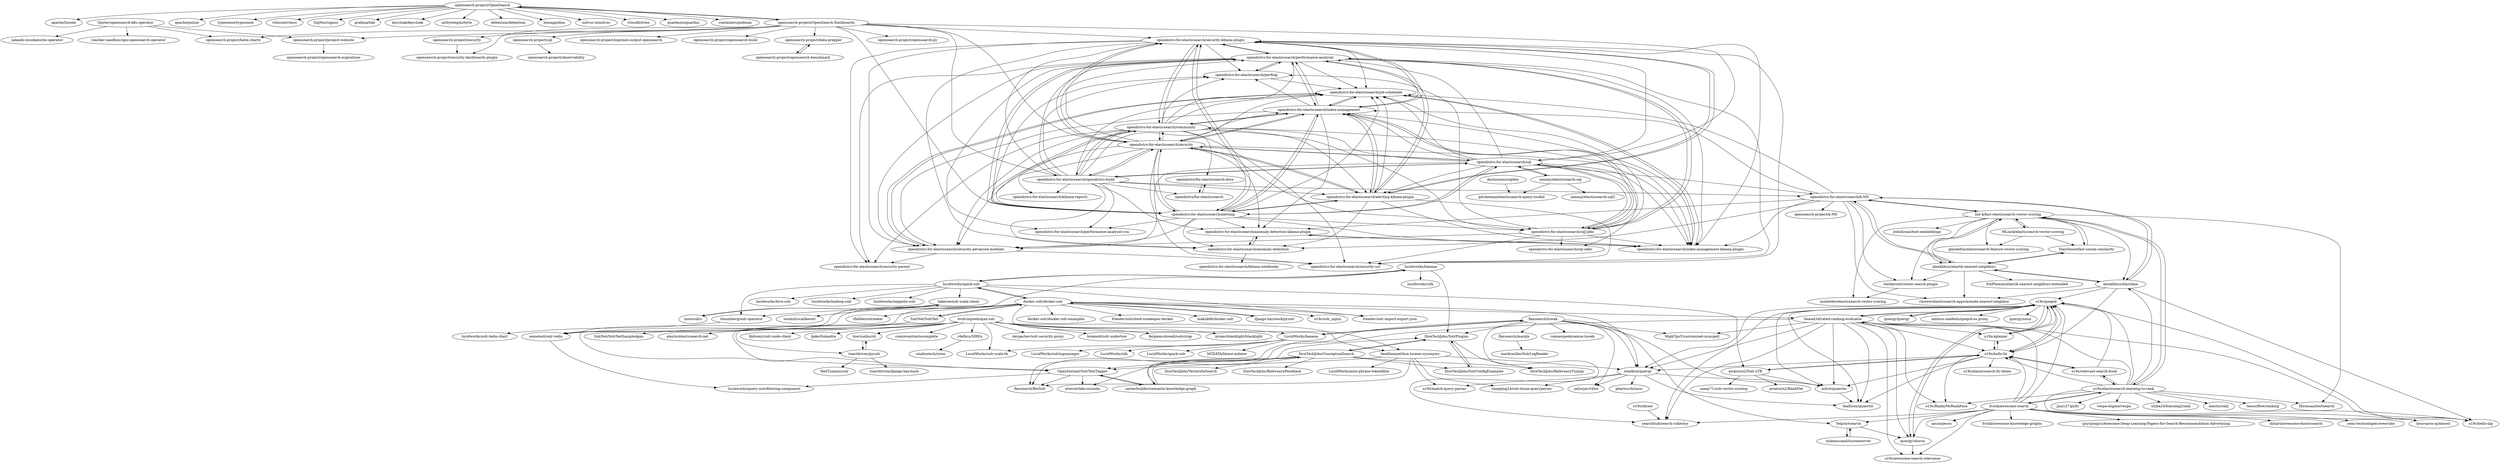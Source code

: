 digraph G {
"opensearch-project/OpenSearch" -> "opensearch-project/OpenSearch-Dashboards"
"opensearch-project/OpenSearch" -> "apache/lucene" ["e"=1]
"opensearch-project/OpenSearch" -> "apache/pulsar" ["e"=1]
"opensearch-project/OpenSearch" -> "typesense/typesense" ["e"=1]
"opensearch-project/OpenSearch" -> "vitessio/vitess" ["e"=1]
"opensearch-project/OpenSearch" -> "SigNoz/signoz" ["e"=1]
"opensearch-project/OpenSearch" -> "grafana/loki" ["e"=1]
"opensearch-project/OpenSearch" -> "keycloak/keycloak" ["e"=1]
"opensearch-project/OpenSearch" -> "airbytehq/airbyte" ["e"=1]
"opensearch-project/OpenSearch" -> "debezium/debezium" ["e"=1]
"opensearch-project/OpenSearch" -> "lensapp/lens" ["e"=1]
"opensearch-project/OpenSearch" -> "milvus-io/milvus" ["e"=1]
"opensearch-project/OpenSearch" -> "trinodb/trino" ["e"=1]
"opensearch-project/OpenSearch" -> "quarkusio/quarkus" ["e"=1]
"opensearch-project/OpenSearch" -> "containers/podman" ["e"=1]
"SeaseLtd/rated-ranking-evaluator" -> "renekrie/querqy"
"SeaseLtd/rated-ranking-evaluator" -> "o19s/quepid"
"SeaseLtd/rated-ranking-evaluator" -> "searchhub/search-collector"
"SeaseLtd/rated-ranking-evaluator" -> "mitre/quaerite"
"SeaseLtd/rated-ranking-evaluator" -> "querqy/chorus"
"SeaseLtd/rated-ranking-evaluator" -> "o19s/awesome-search-relevance"
"SeaseLtd/rated-ranking-evaluator" -> "o19s/splainer"
"SeaseLtd/rated-ranking-evaluator" -> "o19s/RankyMcRankFace"
"SeaseLtd/rated-ranking-evaluator" -> "o19s/hello-nlp"
"SeaseLtd/rated-ranking-evaluator" -> "tballison/quaerite"
"SeaseLtd/rated-ranking-evaluator" -> "o19s/hello-ltr"
"SeaseLtd/rated-ranking-evaluator" -> "flaxsearch/BioSolr"
"SeaseLtd/rated-ranking-evaluator" -> "MighTguY/customized-symspell"
"lior-k/fast-elasticsearch-vector-scoring" -> "StaySense/fast-cosine-similarity"
"lior-k/fast-elasticsearch-vector-scoring" -> "MLnick/elasticsearch-vector-scoring"
"lior-k/fast-elasticsearch-vector-scoring" -> "alexklibisz/elastik-nearest-neighbors"
"lior-k/fast-elasticsearch-vector-scoring" -> "opendistro-for-elasticsearch/k-NN"
"lior-k/fast-elasticsearch-vector-scoring" -> "muhleder/elasticsearch-vector-scoring"
"lior-k/fast-elasticsearch-vector-scoring" -> "textkernel/vector-search-plugin"
"lior-k/fast-elasticsearch-vector-scoring" -> "o19s/elasticsearch-learning-to-rank"
"lior-k/fast-elasticsearch-vector-scoring" -> "ginobefun/elasticsearch-feature-vector-scoring"
"lior-k/fast-elasticsearch-vector-scoring" -> "alexklibisz/elastiknn"
"lior-k/fast-elasticsearch-vector-scoring" -> "Hironsan/bertsearch" ["e"=1]
"lior-k/fast-elasticsearch-vector-scoring" -> "jtibshirani/text-embeddings" ["e"=1]
"o19s/elasticsearch-learning-to-rank" -> "o19s/hello-ltr"
"o19s/elasticsearch-learning-to-rank" -> "lior-k/fast-elasticsearch-vector-scoring"
"o19s/elasticsearch-learning-to-rank" -> "tensorflow/ranking" ["e"=1]
"o19s/elasticsearch-learning-to-rank" -> "o19s/relevant-search-book"
"o19s/elasticsearch-learning-to-rank" -> "frutik/awesome-search"
"o19s/elasticsearch-learning-to-rank" -> "SeaseLtd/rated-ranking-evaluator"
"o19s/elasticsearch-learning-to-rank" -> "o19s/quepid"
"o19s/elasticsearch-learning-to-rank" -> "jma127/pyltr" ["e"=1]
"o19s/elasticsearch-learning-to-rank" -> "Hironsan/bertsearch" ["e"=1]
"o19s/elasticsearch-learning-to-rank" -> "alexklibisz/elastiknn"
"o19s/elasticsearch-learning-to-rank" -> "vespa-engine/vespa" ["e"=1]
"o19s/elasticsearch-learning-to-rank" -> "shiba24/learning2rank" ["e"=1]
"o19s/elasticsearch-learning-to-rank" -> "elastic/rally" ["e"=1]
"o19s/elasticsearch-learning-to-rank" -> "o19s/RankyMcRankFace"
"o19s/elasticsearch-learning-to-rank" -> "koursaros-ai/nboost" ["e"=1]
"opendistro-for-elasticsearch/performance-analyzer" -> "opendistro-for-elasticsearch/perftop"
"opendistro-for-elasticsearch/performance-analyzer" -> "opendistro-for-elasticsearch/performance-analyzer-rca"
"opendistro-for-elasticsearch/performance-analyzer" -> "opendistro-for-elasticsearch/job-scheduler"
"opendistro-for-elasticsearch/performance-analyzer" -> "opendistro-for-elasticsearch/security-advanced-modules"
"opendistro-for-elasticsearch/performance-analyzer" -> "opendistro-for-elasticsearch/index-management"
"opendistro-for-elasticsearch/performance-analyzer" -> "opendistro-for-elasticsearch/alerting-kibana-plugin"
"opendistro-for-elasticsearch/performance-analyzer" -> "opendistro-for-elasticsearch/security-kibana-plugin"
"opendistro-for-elasticsearch/performance-analyzer" -> "opendistro-for-elasticsearch/security-ssl"
"opendistro-for-elasticsearch/performance-analyzer" -> "opendistro-for-elasticsearch/alerting"
"opendistro-for-elasticsearch/performance-analyzer" -> "opendistro-for-elasticsearch/sql-jdbc"
"opendistro-for-elasticsearch/performance-analyzer" -> "opendistro-for-elasticsearch/index-management-kibana-plugin"
"opendistro-for-elasticsearch/performance-analyzer" -> "opendistro-for-elasticsearch/security-parent"
"opendistro-for-elasticsearch/perftop" -> "opendistro-for-elasticsearch/performance-analyzer"
"opendistro-for-elasticsearch/perftop" -> "opendistro-for-elasticsearch/job-scheduler"
"evolvingweb/ajax-solr" -> "tow/sunburnt"
"evolvingweb/ajax-solr" -> "fergiemcdowall/solrstrap"
"evolvingweb/ajax-solr" -> "projectblacklight/blacklight" ["e"=1]
"evolvingweb/ajax-solr" -> "lbdremy/solr-node-client" ["e"=1]
"evolvingweb/ajax-solr" -> "toastdriven/pysolr"
"evolvingweb/ajax-solr" -> "tjake/Solandra" ["e"=1]
"evolvingweb/ajax-solr" -> "healthonnet/hon-lucene-synonyms"
"evolvingweb/ajax-solr" -> "LucidWorks/banana"
"evolvingweb/ajax-solr" -> "cominvent/autocomplete"
"evolvingweb/ajax-solr" -> "rdelbru/SIREn"
"evolvingweb/ajax-solr" -> "dergachev/solr-security-proxy"
"evolvingweb/ajax-solr" -> "OpenSextant/SolrTextTagger"
"evolvingweb/ajax-solr" -> "bremeld/solr-undertow"
"evolvingweb/ajax-solr" -> "sematext/solr-redis"
"evolvingweb/ajax-solr" -> "LucidWorks/solr-scale-tk"
"opensearch-project/OpenSearch-Dashboards" -> "opensearch-project/OpenSearch"
"opensearch-project/OpenSearch-Dashboards" -> "opensearch-project/security"
"opensearch-project/OpenSearch-Dashboards" -> "opendistro-for-elasticsearch/opendistro-build"
"opensearch-project/OpenSearch-Dashboards" -> "opendistro-for-elasticsearch/sql"
"opensearch-project/OpenSearch-Dashboards" -> "opensearch-project/logstash-output-opensearch"
"opensearch-project/OpenSearch-Dashboards" -> "opendistro-for-elasticsearch/alerting"
"opensearch-project/OpenSearch-Dashboards" -> "opensearch-project/opensearch-build"
"opensearch-project/OpenSearch-Dashboards" -> "opensearch-project/security-dashboards-plugin"
"opensearch-project/OpenSearch-Dashboards" -> "opendistro-for-elasticsearch/security"
"opensearch-project/OpenSearch-Dashboards" -> "opensearch-project/sql"
"opensearch-project/OpenSearch-Dashboards" -> "opensearch-project/helm-charts"
"opensearch-project/OpenSearch-Dashboards" -> "opensearch-project/data-prepper"
"opensearch-project/OpenSearch-Dashboards" -> "opensearch-project/project-website"
"opensearch-project/OpenSearch-Dashboards" -> "opensearch-project/opensearch-py"
"opensearch-project/OpenSearch-Dashboards" -> "opendistro-for-elasticsearch/security-kibana-plugin"
"Anchormen/sql4es" -> "gitchennan/elasticsearch-query-toolkit"
"opendistro-for-elasticsearch/sql" -> "opendistro-for-elasticsearch/sql-jdbc"
"opendistro-for-elasticsearch/sql" -> "opendistro-for-elasticsearch/alerting"
"opendistro-for-elasticsearch/sql" -> "opendistro-for-elasticsearch/security"
"opendistro-for-elasticsearch/sql" -> "opendistro-for-elasticsearch/performance-analyzer"
"opendistro-for-elasticsearch/sql" -> "opendistro-for-elasticsearch/index-management"
"opendistro-for-elasticsearch/sql" -> "opendistro-for-elasticsearch/security-kibana-plugin"
"opendistro-for-elasticsearch/sql" -> "opendistro-for-elasticsearch/job-scheduler"
"opendistro-for-elasticsearch/sql" -> "opendistro-for-elasticsearch/opendistro-build"
"opendistro-for-elasticsearch/sql" -> "opendistro-for-elasticsearch/alerting-kibana-plugin"
"opendistro-for-elasticsearch/sql" -> "opendistro-for-elasticsearch/security-advanced-modules"
"opendistro-for-elasticsearch/sql" -> "opendistro-for-elasticsearch/index-management-kibana-plugin"
"opendistro-for-elasticsearch/sql" -> "opendistro-for-elasticsearch/community"
"opendistro-for-elasticsearch/sql" -> "opendistro-for-elasticsearch/k-NN"
"opendistro-for-elasticsearch/sql" -> "iamazy/elasticsearch-sql"
"opendistro-for-elasticsearch/sql" -> "opendistro-for-elasticsearch/sql-odbc"
"opendistro-for-elasticsearch/alerting-kibana-plugin" -> "opendistro-for-elasticsearch/alerting"
"opendistro-for-elasticsearch/alerting-kibana-plugin" -> "opendistro-for-elasticsearch/security-kibana-plugin"
"opendistro-for-elasticsearch/alerting-kibana-plugin" -> "opendistro-for-elasticsearch/index-management"
"opendistro-for-elasticsearch/alerting-kibana-plugin" -> "opendistro-for-elasticsearch/performance-analyzer"
"opendistro-for-elasticsearch/alerting-kibana-plugin" -> "opendistro-for-elasticsearch/security-ssl"
"opendistro-for-elasticsearch/alerting-kibana-plugin" -> "opendistro-for-elasticsearch/job-scheduler"
"opendistro-for-elasticsearch/alerting-kibana-plugin" -> "opendistro-for-elasticsearch/anomaly-detection"
"opendistro-for-elasticsearch/alerting-kibana-plugin" -> "opendistro-for-elasticsearch/security"
"opendistro-for-elasticsearch/alerting-kibana-plugin" -> "opendistro-for-elasticsearch/index-management-kibana-plugin"
"opendistro-for-elasticsearch/alerting" -> "opendistro-for-elasticsearch/alerting-kibana-plugin"
"opendistro-for-elasticsearch/alerting" -> "opendistro-for-elasticsearch/security-kibana-plugin"
"opendistro-for-elasticsearch/alerting" -> "opendistro-for-elasticsearch/security"
"opendistro-for-elasticsearch/alerting" -> "opendistro-for-elasticsearch/index-management"
"opendistro-for-elasticsearch/alerting" -> "opendistro-for-elasticsearch/performance-analyzer"
"opendistro-for-elasticsearch/alerting" -> "opendistro-for-elasticsearch/sql-jdbc"
"opendistro-for-elasticsearch/alerting" -> "opendistro-for-elasticsearch/job-scheduler"
"opendistro-for-elasticsearch/alerting" -> "opendistro-for-elasticsearch/sql"
"opendistro-for-elasticsearch/alerting" -> "opendistro-for-elasticsearch/security-advanced-modules"
"opendistro-for-elasticsearch/alerting" -> "opendistro-for-elasticsearch/community"
"opendistro-for-elasticsearch/alerting" -> "opendistro-for-elasticsearch/anomaly-detection"
"opendistro-for-elasticsearch/alerting" -> "opendistro-for-elasticsearch/anomaly-detection-kibana-plugin"
"opendistro-for-elasticsearch/alerting" -> "opendistro-for-elasticsearch/index-management-kibana-plugin"
"opendistro-for-elasticsearch/alerting" -> "opendistro-for-elasticsearch/perftop"
"opendistro-for-elasticsearch/alerting" -> "opendistro-for-elasticsearch/performance-analyzer-rca"
"opendistro-for-elasticsearch/security" -> "opendistro-for-elasticsearch/security-kibana-plugin"
"opendistro-for-elasticsearch/security" -> "opendistro-for-elasticsearch/alerting"
"opendistro-for-elasticsearch/security" -> "opendistro-for-elasticsearch/alerting-kibana-plugin"
"opendistro-for-elasticsearch/security" -> "opendistro-for-elasticsearch/index-management"
"opendistro-for-elasticsearch/security" -> "opendistro-for-elasticsearch/opendistro-build"
"opendistro-for-elasticsearch/security" -> "opendistro-for-elasticsearch/security-advanced-modules"
"opendistro-for-elasticsearch/security" -> "opendistro-for-elasticsearch/community"
"opendistro-for-elasticsearch/security" -> "opendistro-for-elasticsearch/sql"
"opendistro-for-elasticsearch/security" -> "opendistro-for-elasticsearch/performance-analyzer"
"opendistro-for-elasticsearch/security" -> "opendistro-for-elasticsearch/job-scheduler"
"opendistro-for-elasticsearch/security" -> "opendistro-for-elasticsearch/sql-jdbc"
"opendistro-for-elasticsearch/security" -> "opendistro-for-elasticsearch/anomaly-detection-kibana-plugin"
"opendistro-for-elasticsearch/security" -> "opendistro-for-elasticsearch/security-ssl"
"opendistro-for-elasticsearch/security" -> "opendistro-for-elasticsearch/index-management-kibana-plugin"
"opendistro-for-elasticsearch/security" -> "opendistro-for-elasticsearch/kibana-reports"
"frutik/awesome-search" -> "o19s/quepid"
"frutik/awesome-search" -> "o19s/hello-ltr"
"frutik/awesome-search" -> "o19s/elasticsearch-learning-to-rank"
"frutik/awesome-search" -> "frutik/awesome-knowledge-graphs"
"frutik/awesome-search" -> "querqy/chorus"
"frutik/awesome-search" -> "SeaseLtd/rated-ranking-evaluator"
"frutik/awesome-search" -> "o19s/awesome-search-relevance"
"frutik/awesome-search" -> "guyulongcs/Awesome-Deep-Learning-Papers-for-Search-Recommendation-Advertising" ["e"=1]
"frutik/awesome-search" -> "koursaros-ai/nboost" ["e"=1]
"frutik/awesome-search" -> "Yelp/nrtsearch"
"frutik/awesome-search" -> "dzharii/awesome-elasticsearch" ["e"=1]
"frutik/awesome-search" -> "o19s/hello-nlp"
"frutik/awesome-search" -> "semi-technologies/weaviate" ["e"=1]
"frutik/awesome-search" -> "searchhub/search-collector"
"frutik/awesome-search" -> "amzn/pecos" ["e"=1]
"Opster/opensearch-k8s-operator" -> "zalando-incubator/es-operator" ["e"=1]
"Opster/opensearch-k8s-operator" -> "rancher-sandbox/opni-opensearch-operator"
"Opster/opensearch-k8s-operator" -> "opensearch-project/helm-charts"
"Opster/opensearch-k8s-operator" -> "opensearch-project/project-website"
"alexklibisz/elastiknn" -> "opendistro-for-elasticsearch/k-NN"
"alexklibisz/elastiknn" -> "o19s/quepid"
"alexklibisz/elastiknn" -> "alexklibisz/elastik-nearest-neighbors"
"alexklibisz/elastiknn" -> "o19s/hello-nlp"
"alexklibisz/elastiknn" -> "rixwew/elasticsearch-approximate-nearest-neighbor"
"alexklibisz/elastiknn" -> "o19s/hello-ltr"
"SolrNet/SolrNet" -> "elastic/elasticsearch-net" ["e"=1]
"SolrNet/SolrNet" -> "SolrNet/SolrNetSampleApps"
"SolrNet/SolrNet" -> "docker-solr/docker-solr"
"lucidworks/spark-solr" -> "lucidworks/hive-solr"
"lucidworks/spark-solr" -> "lucidworks/banana"
"lucidworks/spark-solr" -> "lucidworks/hadoop-solr"
"lucidworks/spark-solr" -> "lucidworks/zeppelin-solr"
"lucidworks/spark-solr" -> "docker-solr/docker-solr"
"lucidworks/spark-solr" -> "takezoe/solr-scala-client"
"lucidworks/spark-solr" -> "airalcorn2/Solr-LTR"
"lucidworks/spark-solr" -> "bloomberg/solr-operator"
"lucidworks/spark-solr" -> "freedev/solr-import-export-json"
"opendistro-for-elasticsearch/community" -> "opendistro-for-elasticsearch/index-management"
"opendistro-for-elasticsearch/community" -> "opendistro-for-elasticsearch/security-kibana-plugin"
"opendistro-for-elasticsearch/community" -> "opendistro-for-elasticsearch/job-scheduler"
"opendistro-for-elasticsearch/community" -> "opendistro-for-elasticsearch/security"
"opendistro-for-elasticsearch/community" -> "opendistro-for-elasticsearch/performance-analyzer"
"opendistro-for-elasticsearch/community" -> "opendistro-for-elasticsearch/alerting-kibana-plugin"
"opendistro-for-elasticsearch/community" -> "opendistro-for-elasticsearch/alerting"
"opendistro-for-elasticsearch/community" -> "opendistro-for-elasticsearch/opendistro-build"
"opendistro-for-elasticsearch/community" -> "opendistro-for-elasticsearch/perftop"
"opendistro-for-elasticsearch/community" -> "opendistro-for-elasticsearch/security-advanced-modules"
"opendistro-for-elasticsearch/community" -> "opendistro-for-elasticsearch/sql-jdbc"
"opendistro-for-elasticsearch/community" -> "opendistro-for-elasticsearch/security-ssl"
"opendistro-for-elasticsearch/community" -> "opendistro-for-elasticsearch/index-management-kibana-plugin"
"opendistro-for-elasticsearch/community" -> "opendistro/for-elasticsearch-docs"
"opendistro-for-elasticsearch/community" -> "opendistro-for-elasticsearch/security-parent"
"opendistro-for-elasticsearch/opendistro-build" -> "opendistro-for-elasticsearch/security"
"opendistro-for-elasticsearch/opendistro-build" -> "opendistro-for-elasticsearch/security-kibana-plugin"
"opendistro-for-elasticsearch/opendistro-build" -> "opendistro-for-elasticsearch/index-management"
"opendistro-for-elasticsearch/opendistro-build" -> "opendistro-for-elasticsearch/community"
"opendistro-for-elasticsearch/opendistro-build" -> "opendistro-for-elasticsearch/anomaly-detection"
"opendistro-for-elasticsearch/opendistro-build" -> "opendistro-for-elasticsearch/sql"
"opendistro-for-elasticsearch/opendistro-build" -> "opendistro-for-elasticsearch/anomaly-detection-kibana-plugin"
"opendistro-for-elasticsearch/opendistro-build" -> "opendistro-for-elasticsearch/performance-analyzer-rca"
"opendistro-for-elasticsearch/opendistro-build" -> "opendistro-for-elasticsearch/performance-analyzer"
"opendistro-for-elasticsearch/opendistro-build" -> "opendistro-for-elasticsearch/k-NN"
"opendistro-for-elasticsearch/opendistro-build" -> "opendistro-for-elasticsearch/alerting-kibana-plugin"
"opendistro-for-elasticsearch/opendistro-build" -> "opendistro-for-elasticsearch/kibana-reports"
"opendistro-for-elasticsearch/opendistro-build" -> "opendistro-for-elasticsearch/job-scheduler"
"opendistro-for-elasticsearch/opendistro-build" -> "opendistro-for-elasticsearch/perftop"
"opendistro-for-elasticsearch/opendistro-build" -> "opendistro/for-elasticsearch"
"toastdriven/pysolr" -> "tow/sunburnt"
"toastdriven/pysolr" -> "RedTuna/mysolr"
"toastdriven/pysolr" -> "toastdriven/django-haystack" ["e"=1]
"o19s/splainer" -> "o19s/quepid"
"o19s/splainer" -> "o19s/hello-ltr"
"MLnick/elasticsearch-vector-scoring" -> "lior-k/fast-elasticsearch-vector-scoring"
"MLnick/elasticsearch-vector-scoring" -> "StaySense/fast-cosine-similarity"
"MLnick/elasticsearch-vector-scoring" -> "ginobefun/elasticsearch-feature-vector-scoring"
"o19s/relevant-search-book" -> "o19s/hello-ltr"
"o19s/relevant-search-book" -> "o19s/quepid"
"o19s/relevant-search-book" -> "o19s/elasticsearch-learning-to-rank"
"tow/sunburnt" -> "toastdriven/pysolr"
"lucidworks/banana" -> "lucidworks/silk"
"lucidworks/banana" -> "lucidworks/spark-solr"
"lucidworks/banana" -> "DiceTechJobs/SolrPlugins"
"lucidworks/banana" -> "sematext/solr-redis"
"airalcorn2/Solr-LTR" -> "o19s/hello-ltr"
"airalcorn2/Solr-LTR" -> "saaay71/solr-vector-scoring"
"airalcorn2/Solr-LTR" -> "airalcorn2/RankNet" ["e"=1]
"airalcorn2/Solr-LTR" -> "mitre/quaerite"
"textkernel/vector-search-plugin" -> "muhleder/elasticsearch-vector-scoring"
"opendistro-for-elasticsearch/sql-jdbc" -> "opendistro-for-elasticsearch/job-scheduler"
"opendistro-for-elasticsearch/sql-jdbc" -> "opendistro-for-elasticsearch/sql-odbc"
"opendistro-for-elasticsearch/sql-jdbc" -> "opendistro-for-elasticsearch/security-advanced-modules"
"opendistro-for-elasticsearch/sql-jdbc" -> "opendistro-for-elasticsearch/index-management-kibana-plugin"
"opendistro-for-elasticsearch/sql-jdbc" -> "opendistro-for-elasticsearch/sql"
"opendistro-for-elasticsearch/sql-jdbc" -> "opendistro-for-elasticsearch/perftop"
"opendistro-for-elasticsearch/sql-jdbc" -> "opendistro-for-elasticsearch/performance-analyzer"
"opendistro-for-elasticsearch/sql-jdbc" -> "opendistro-for-elasticsearch/security-ssl"
"opendistro-for-elasticsearch/sql-jdbc" -> "opendistro-for-elasticsearch/index-management"
"docker-solr/docker-solr" -> "docker-solr/docker-solr-examples"
"docker-solr/docker-solr" -> "freedev/solrcloud-zookeeper-docker"
"docker-solr/docker-solr" -> "OpenSextant/SolrTextTagger"
"docker-solr/docker-solr" -> "makuk66/docker-solr"
"docker-solr/docker-solr" -> "django-haystack/pysolr"
"docker-solr/docker-solr" -> "bloomberg/solr-operator"
"docker-solr/docker-solr" -> "freedev/solr-import-export-json"
"docker-solr/docker-solr" -> "healthonnet/hon-lucene-synonyms"
"docker-solr/docker-solr" -> "lucidworks/spark-solr"
"docker-solr/docker-solr" -> "renekrie/querqy"
"docker-solr/docker-solr" -> "o19s/solr_nginx"
"docker-solr/docker-solr" -> "sematext/solr-redis"
"docker-solr/docker-solr" -> "SolrNet/SolrNet"
"docker-solr/docker-solr" -> "tflobbe/solrmeter"
"docker-solr/docker-solr" -> "SeaseLtd/rated-ranking-evaluator"
"iamazy/elasticsearch-sql" -> "iamazy/elasticsearch-sql2"
"iamazy/elasticsearch-sql" -> "gitchennan/elasticsearch-query-toolkit"
"iamazy/elasticsearch-sql" -> "opendistro-for-elasticsearch/sql"
"OpenSextant/SolrTextTagger" -> "elsevierlabs-os/soda"
"OpenSextant/SolrTextTagger" -> "careerbuilder/semantic-knowledge-graph"
"OpenSextant/SolrTextTagger" -> "flaxsearch/BioSolr"
"OpenSextant/SolrTextTagger" -> "lucidworks/query-autofiltering-component"
"opendistro-for-elasticsearch/index-management" -> "opendistro-for-elasticsearch/job-scheduler"
"opendistro-for-elasticsearch/index-management" -> "opendistro-for-elasticsearch/index-management-kibana-plugin"
"opendistro-for-elasticsearch/index-management" -> "opendistro-for-elasticsearch/alerting-kibana-plugin"
"opendistro-for-elasticsearch/index-management" -> "opendistro-for-elasticsearch/performance-analyzer"
"opendistro-for-elasticsearch/index-management" -> "opendistro-for-elasticsearch/security-kibana-plugin"
"opendistro-for-elasticsearch/index-management" -> "opendistro-for-elasticsearch/alerting"
"opendistro-for-elasticsearch/index-management" -> "opendistro-for-elasticsearch/anomaly-detection-kibana-plugin"
"opendistro-for-elasticsearch/index-management" -> "opendistro-for-elasticsearch/security-advanced-modules"
"opendistro-for-elasticsearch/index-management" -> "opendistro-for-elasticsearch/community"
"opendistro-for-elasticsearch/index-management" -> "opendistro-for-elasticsearch/sql-jdbc"
"opendistro-for-elasticsearch/index-management" -> "opendistro-for-elasticsearch/security"
"opendistro-for-elasticsearch/index-management" -> "opendistro-for-elasticsearch/perftop"
"opendistro-for-elasticsearch/job-scheduler" -> "opendistro-for-elasticsearch/index-management-kibana-plugin"
"opendistro-for-elasticsearch/job-scheduler" -> "opendistro-for-elasticsearch/security-advanced-modules"
"opendistro-for-elasticsearch/job-scheduler" -> "opendistro-for-elasticsearch/index-management"
"querqy/chorus" -> "o19s/quepid"
"querqy/chorus" -> "o19s/awesome-search-relevance"
"flaxsearch/luwak" -> "flaxsearch/marple"
"flaxsearch/luwak" -> "flaxsearch/BioSolr"
"flaxsearch/luwak" -> "DiceTechJobs/SolrPlugins"
"flaxsearch/luwak" -> "mitre/quaerite"
"flaxsearch/luwak" -> "romseygeek/samza-luwak"
"flaxsearch/luwak" -> "MighTguY/customized-symspell"
"flaxsearch/luwak" -> "jmlucjav/vifun"
"flaxsearch/luwak" -> "searchhub/search-collector"
"flaxsearch/luwak" -> "Yelp/nrtsearch"
"flaxsearch/luwak" -> "LucidWorks/banana"
"flaxsearch/luwak" -> "renekrie/querqy"
"alexklibisz/elastik-nearest-neighbors" -> "StaySense/fast-cosine-similarity"
"alexklibisz/elastik-nearest-neighbors" -> "lior-k/fast-elasticsearch-vector-scoring"
"alexklibisz/elastik-nearest-neighbors" -> "opendistro-for-elasticsearch/k-NN"
"alexklibisz/elastik-nearest-neighbors" -> "textkernel/vector-search-plugin"
"alexklibisz/elastik-nearest-neighbors" -> "SthPhoenix/elastik-nearest-neighbors-extended"
"alexklibisz/elastik-nearest-neighbors" -> "rixwew/elasticsearch-approximate-nearest-neighbor"
"alexklibisz/elastik-nearest-neighbors" -> "alexklibisz/elastiknn"
"careerbuilder/semantic-knowledge-graph" -> "DiceTechJobs/SolrPlugins"
"careerbuilder/semantic-knowledge-graph" -> "OpenSextant/SolrTextTagger"
"careerbuilder/semantic-knowledge-graph" -> "DiceTechJobs/ConceptualSearch"
"DiceTechJobs/ConceptualSearch" -> "DiceTechJobs/SolrPlugins"
"DiceTechJobs/ConceptualSearch" -> "DiceTechJobs/SolrConfigExamples"
"DiceTechJobs/ConceptualSearch" -> "careerbuilder/semantic-knowledge-graph"
"DiceTechJobs/ConceptualSearch" -> "DiceTechJobs/RelevancyTuning"
"DiceTechJobs/ConceptualSearch" -> "DiceTechJobs/VectorsInSearch"
"DiceTechJobs/ConceptualSearch" -> "OpenSextant/SolrTextTagger"
"DiceTechJobs/ConceptualSearch" -> "DiceTechJobs/RelevancyFeedback"
"DiceTechJobs/ConceptualSearch" -> "elsevierlabs-os/soda"
"opensearch-project/data-prepper" -> "opensearch-project/opensearch-benchmark"
"o19s/elyzer" -> "searchhub/search-collector"
"o19s/hello-ltr" -> "o19s/elasticsearch-ltr-demo"
"o19s/hello-ltr" -> "tballison/quaerite"
"o19s/hello-ltr" -> "o19s/quepid"
"o19s/hello-ltr" -> "o19s/splainer"
"o19s/hello-ltr" -> "o19s/relevant-search-book"
"o19s/hello-ltr" -> "o19s/RankyMcRankFace"
"o19s/hello-ltr" -> "airalcorn2/Solr-LTR"
"o19s/hello-ltr" -> "mitre/quaerite"
"o19s/hello-ltr" -> "renekrie/querqy"
"o19s/quepid" -> "querqy/querqy"
"o19s/quepid" -> "querqy/chorus"
"o19s/quepid" -> "o19s/splainer"
"o19s/quepid" -> "SeaseLtd/rated-ranking-evaluator"
"o19s/quepid" -> "o19s/hello-ltr"
"o19s/quepid" -> "o19s/hello-nlp"
"o19s/quepid" -> "mitre/quaerite"
"o19s/quepid" -> "amboss-mededu/quepid-es-proxy"
"o19s/quepid" -> "renekrie/querqy"
"o19s/quepid" -> "tballison/quaerite"
"o19s/quepid" -> "querqy/smui"
"o19s/quepid" -> "searchhub/search-collector"
"querqy/querqy" -> "o19s/quepid"
"opendistro-for-elasticsearch/security-advanced-modules" -> "opendistro-for-elasticsearch/security-parent"
"opendistro-for-elasticsearch/security-advanced-modules" -> "opendistro-for-elasticsearch/security-ssl"
"opendistro-for-elasticsearch/security-advanced-modules" -> "opendistro-for-elasticsearch/job-scheduler"
"takezoe/solr-scala-client" -> "seratch/scalikesolr"
"takezoe/solr-scala-client" -> "inoio/solrs"
"LucidWorks/banana" -> "LucidWorks/solrlogmanager"
"LucidWorks/banana" -> "LucidWorks/solr-scale-tk"
"LucidWorks/banana" -> "LucidWorks/silk"
"LucidWorks/banana" -> "LucidWorks/spark-solr"
"LucidWorks/banana" -> "flaxsearch/luwak"
"LucidWorks/banana" -> "NGDATA/hbase-indexer" ["e"=1]
"opensearch-project/security" -> "opensearch-project/security-dashboards-plugin"
"mitre/quaerite" -> "tballison/quaerite"
"opendistro-for-elasticsearch/security-kibana-plugin" -> "opendistro-for-elasticsearch/alerting-kibana-plugin"
"opendistro-for-elasticsearch/security-kibana-plugin" -> "opendistro-for-elasticsearch/security"
"opendistro-for-elasticsearch/security-kibana-plugin" -> "opendistro-for-elasticsearch/security-advanced-modules"
"opendistro-for-elasticsearch/security-kibana-plugin" -> "opendistro-for-elasticsearch/alerting"
"opendistro-for-elasticsearch/security-kibana-plugin" -> "opendistro-for-elasticsearch/performance-analyzer"
"opendistro-for-elasticsearch/security-kibana-plugin" -> "opendistro-for-elasticsearch/index-management"
"opendistro-for-elasticsearch/security-kibana-plugin" -> "opendistro-for-elasticsearch/job-scheduler"
"opendistro-for-elasticsearch/security-kibana-plugin" -> "opendistro-for-elasticsearch/security-ssl"
"opendistro-for-elasticsearch/security-kibana-plugin" -> "opendistro-for-elasticsearch/perftop"
"opendistro-for-elasticsearch/security-kibana-plugin" -> "opendistro-for-elasticsearch/community"
"opendistro-for-elasticsearch/security-kibana-plugin" -> "opendistro-for-elasticsearch/index-management-kibana-plugin"
"opendistro-for-elasticsearch/security-kibana-plugin" -> "opendistro-for-elasticsearch/security-parent"
"opendistro-for-elasticsearch/security-kibana-plugin" -> "opendistro-for-elasticsearch/anomaly-detection"
"inoio/solrs" -> "takezoe/solr-scala-client"
"django-haystack/pysolr" -> "docker-solr/docker-solr"
"opendistro/for-elasticsearch" -> "opendistro/for-elasticsearch-docs"
"opendistro-for-elasticsearch/k-NN" -> "alexklibisz/elastiknn"
"opendistro-for-elasticsearch/k-NN" -> "rixwew/elasticsearch-approximate-nearest-neighbor"
"opendistro-for-elasticsearch/k-NN" -> "opendistro-for-elasticsearch/index-management-kibana-plugin"
"opendistro-for-elasticsearch/k-NN" -> "alexklibisz/elastik-nearest-neighbors"
"opendistro-for-elasticsearch/k-NN" -> "opendistro-for-elasticsearch/anomaly-detection-kibana-plugin"
"opendistro-for-elasticsearch/k-NN" -> "textkernel/vector-search-plugin"
"opendistro-for-elasticsearch/k-NN" -> "lior-k/fast-elasticsearch-vector-scoring"
"opendistro-for-elasticsearch/k-NN" -> "opendistro-for-elasticsearch/job-scheduler"
"opendistro-for-elasticsearch/k-NN" -> "opensearch-project/k-NN"
"opendistro-for-elasticsearch/k-NN" -> "opendistro-for-elasticsearch/anomaly-detection"
"opendistro-for-elasticsearch/k-NN" -> "opendistro-for-elasticsearch/index-management"
"bloomberg/solr-operator" -> "lucidworks/solr-helm-chart"
"Yelp/nrtsearch" -> "mikemccand/luceneserver"
"Yelp/nrtsearch" -> "querqy/chorus"
"DiceTechJobs/SolrPlugins" -> "DiceTechJobs/SolrConfigExamples"
"DiceTechJobs/SolrPlugins" -> "DiceTechJobs/ConceptualSearch"
"DiceTechJobs/SolrPlugins" -> "DiceTechJobs/RelevancyTuning"
"opendistro/for-elasticsearch-docs" -> "opendistro/for-elasticsearch"
"mikemccand/luceneserver" -> "Yelp/nrtsearch"
"opensearch-project/sql" -> "opensearch-project/observability"
"opendistro-for-elasticsearch/anomaly-detection" -> "opendistro-for-elasticsearch/anomaly-detection-kibana-plugin"
"opendistro-for-elasticsearch/anomaly-detection" -> "opendistro-for-elasticsearch/kibana-notebooks"
"StaySense/fast-cosine-similarity" -> "lior-k/fast-elasticsearch-vector-scoring"
"StaySense/fast-cosine-similarity" -> "alexklibisz/elastik-nearest-neighbors"
"opendistro-for-elasticsearch/index-management-kibana-plugin" -> "opendistro-for-elasticsearch/job-scheduler"
"opendistro-for-elasticsearch/index-management-kibana-plugin" -> "opendistro-for-elasticsearch/anomaly-detection-kibana-plugin"
"healthonnet/hon-lucene-synonyms" -> "renekrie/querqy"
"healthonnet/hon-lucene-synonyms" -> "OpenSextant/SolrTextTagger"
"healthonnet/hon-lucene-synonyms" -> "LucidWorks/auto-phrase-tokenfilter"
"healthonnet/hon-lucene-synonyms" -> "flaxsearch/BioSolr"
"healthonnet/hon-lucene-synonyms" -> "shopping24/solr-bmax-queryparser"
"healthonnet/hon-lucene-synonyms" -> "o19s/match-query-parser"
"sematext/solr-redis" -> "lucidworks/query-autofiltering-component"
"opensearch-project/project-website" -> "opensearch-project/opensearch-migrations"
"flaxsearch/marple" -> "markrmiller/SolrLogReader"
"renekrie/querqy" -> "shopping24/solr-bmax-queryparser"
"renekrie/querqy" -> "pbartusch/smui"
"renekrie/querqy" -> "mitre/quaerite"
"renekrie/querqy" -> "tballison/quaerite"
"renekrie/querqy" -> "o19s/match-query-parser"
"renekrie/querqy" -> "jmlucjav/vifun"
"opensearch-project/opensearch-benchmark" -> "opensearch-project/data-prepper"
"rdelbru/SIREn" -> "sindicetech/siren"
"opendistro-for-elasticsearch/anomaly-detection-kibana-plugin" -> "opendistro-for-elasticsearch/anomaly-detection"
"opendistro-for-elasticsearch/anomaly-detection-kibana-plugin" -> "opendistro-for-elasticsearch/index-management-kibana-plugin"
"DiceTechJobs/SolrConfigExamples" -> "DiceTechJobs/SolrPlugins"
"opensearch-project/OpenSearch" ["l"="-7.407,3.606"]
"opensearch-project/OpenSearch-Dashboards" ["l"="-7.316,3.601"]
"apache/lucene" ["l"="11.172,23.6"]
"apache/pulsar" ["l"="9.703,21.612"]
"typesense/typesense" ["l"="32.193,-26.32"]
"vitessio/vitess" ["l"="-10.456,-0.372"]
"SigNoz/signoz" ["l"="32.261,-26.364"]
"grafana/loki" ["l"="-10.528,-0.211"]
"keycloak/keycloak" ["l"="9.547,21.744"]
"airbytehq/airbyte" ["l"="13.667,23.729"]
"debezium/debezium" ["l"="9.721,21.65"]
"lensapp/lens" ["l"="-10.46,-0.113"]
"milvus-io/milvus" ["l"="8.249,17.395"]
"trinodb/trino" ["l"="11.374,23.653"]
"quarkusio/quarkus" ["l"="9.353,21.475"]
"containers/podman" ["l"="-10.64,-0.127"]
"SeaseLtd/rated-ranking-evaluator" ["l"="-6.956,3.63"]
"renekrie/querqy" ["l"="-6.915,3.62"]
"o19s/quepid" ["l"="-6.977,3.637"]
"searchhub/search-collector" ["l"="-6.94,3.645"]
"mitre/quaerite" ["l"="-6.937,3.624"]
"querqy/chorus" ["l"="-6.959,3.668"]
"o19s/awesome-search-relevance" ["l"="-6.965,3.653"]
"o19s/splainer" ["l"="-6.972,3.604"]
"o19s/RankyMcRankFace" ["l"="-7,3.617"]
"o19s/hello-nlp" ["l"="-7.015,3.624"]
"tballison/quaerite" ["l"="-6.953,3.614"]
"o19s/hello-ltr" ["l"="-6.981,3.618"]
"flaxsearch/BioSolr" ["l"="-6.876,3.633"]
"MighTguY/customized-symspell" ["l"="-6.919,3.659"]
"lior-k/fast-elasticsearch-vector-scoring" ["l"="-7.101,3.664"]
"StaySense/fast-cosine-similarity" ["l"="-7.113,3.68"]
"MLnick/elasticsearch-vector-scoring" ["l"="-7.09,3.695"]
"alexklibisz/elastik-nearest-neighbors" ["l"="-7.119,3.648"]
"opendistro-for-elasticsearch/k-NN" ["l"="-7.165,3.645"]
"muhleder/elasticsearch-vector-scoring" ["l"="-7.131,3.683"]
"textkernel/vector-search-plugin" ["l"="-7.141,3.661"]
"o19s/elasticsearch-learning-to-rank" ["l"="-7.032,3.648"]
"ginobefun/elasticsearch-feature-vector-scoring" ["l"="-7.106,3.709"]
"alexklibisz/elastiknn" ["l"="-7.078,3.636"]
"Hironsan/bertsearch" ["l"="29.665,32.629"]
"jtibshirani/text-embeddings" ["l"="29.619,32.651"]
"tensorflow/ranking" ["l"="22.795,37.149"]
"o19s/relevant-search-book" ["l"="-7.006,3.637"]
"frutik/awesome-search" ["l"="-6.99,3.665"]
"jma127/pyltr" ["l"="26.257,29.713"]
"vespa-engine/vespa" ["l"="28.444,31.422"]
"shiba24/learning2rank" ["l"="26.268,29.726"]
"elastic/rally" ["l"="-7.081,2.328"]
"koursaros-ai/nboost" ["l"="29.658,32.611"]
"opendistro-for-elasticsearch/performance-analyzer" ["l"="-7.253,3.651"]
"opendistro-for-elasticsearch/perftop" ["l"="-7.268,3.665"]
"opendistro-for-elasticsearch/performance-analyzer-rca" ["l"="-7.252,3.605"]
"opendistro-for-elasticsearch/job-scheduler" ["l"="-7.232,3.655"]
"opendistro-for-elasticsearch/security-advanced-modules" ["l"="-7.26,3.659"]
"opendistro-for-elasticsearch/index-management" ["l"="-7.238,3.649"]
"opendistro-for-elasticsearch/alerting-kibana-plugin" ["l"="-7.233,3.634"]
"opendistro-for-elasticsearch/security-kibana-plugin" ["l"="-7.262,3.637"]
"opendistro-for-elasticsearch/security-ssl" ["l"="-7.276,3.637"]
"opendistro-for-elasticsearch/alerting" ["l"="-7.248,3.637"]
"opendistro-for-elasticsearch/sql-jdbc" ["l"="-7.253,3.669"]
"opendistro-for-elasticsearch/index-management-kibana-plugin" ["l"="-7.225,3.646"]
"opendistro-for-elasticsearch/security-parent" ["l"="-7.281,3.661"]
"evolvingweb/ajax-solr" ["l"="-6.779,3.663"]
"tow/sunburnt" ["l"="-6.733,3.696"]
"fergiemcdowall/solrstrap" ["l"="-6.745,3.668"]
"projectblacklight/blacklight" ["l"="7.37,7.503"]
"lbdremy/solr-node-client" ["l"="-7.41,2.776"]
"toastdriven/pysolr" ["l"="-6.735,3.72"]
"tjake/Solandra" ["l"="11.043,22.383"]
"healthonnet/hon-lucene-synonyms" ["l"="-6.854,3.618"]
"LucidWorks/banana" ["l"="-6.833,3.692"]
"cominvent/autocomplete" ["l"="-6.745,3.642"]
"rdelbru/SIREn" ["l"="-6.717,3.659"]
"dergachev/solr-security-proxy" ["l"="-6.762,3.683"]
"OpenSextant/SolrTextTagger" ["l"="-6.816,3.614"]
"bremeld/solr-undertow" ["l"="-6.774,3.699"]
"sematext/solr-redis" ["l"="-6.821,3.584"]
"LucidWorks/solr-scale-tk" ["l"="-6.801,3.687"]
"opensearch-project/security" ["l"="-7.352,3.6"]
"opendistro-for-elasticsearch/opendistro-build" ["l"="-7.24,3.622"]
"opendistro-for-elasticsearch/sql" ["l"="-7.238,3.668"]
"opensearch-project/logstash-output-opensearch" ["l"="-7.3,3.57"]
"opensearch-project/opensearch-build" ["l"="-7.331,3.568"]
"opensearch-project/security-dashboards-plugin" ["l"="-7.341,3.616"]
"opendistro-for-elasticsearch/security" ["l"="-7.258,3.624"]
"opensearch-project/sql" ["l"="-7.356,3.573"]
"opensearch-project/helm-charts" ["l"="-7.303,3.542"]
"opensearch-project/data-prepper" ["l"="-7.352,3.545"]
"opensearch-project/project-website" ["l"="-7.321,3.544"]
"opensearch-project/opensearch-py" ["l"="-7.349,3.641"]
"Anchormen/sql4es" ["l"="-7.291,3.816"]
"gitchennan/elasticsearch-query-toolkit" ["l"="-7.274,3.779"]
"opendistro-for-elasticsearch/community" ["l"="-7.269,3.648"]
"iamazy/elasticsearch-sql" ["l"="-7.252,3.729"]
"opendistro-for-elasticsearch/sql-odbc" ["l"="-7.244,3.693"]
"opendistro-for-elasticsearch/anomaly-detection" ["l"="-7.212,3.62"]
"opendistro-for-elasticsearch/anomaly-detection-kibana-plugin" ["l"="-7.213,3.634"]
"opendistro-for-elasticsearch/kibana-reports" ["l"="-7.244,3.59"]
"frutik/awesome-knowledge-graphs" ["l"="-7,3.705"]
"guyulongcs/Awesome-Deep-Learning-Papers-for-Search-Recommendation-Advertising" ["l"="22.701,37.056"]
"Yelp/nrtsearch" ["l"="-6.939,3.697"]
"dzharii/awesome-elasticsearch" ["l"="-7.097,2.35"]
"semi-technologies/weaviate" ["l"="29.557,32.496"]
"amzn/pecos" ["l"="30.324,30.584"]
"Opster/opensearch-k8s-operator" ["l"="-7.311,3.506"]
"zalando-incubator/es-operator" ["l"="-11.129,0.333"]
"rancher-sandbox/opni-opensearch-operator" ["l"="-7.315,3.481"]
"rixwew/elasticsearch-approximate-nearest-neighbor" ["l"="-7.123,3.625"]
"SolrNet/SolrNet" ["l"="-6.904,3.508"]
"elastic/elasticsearch-net" ["l"="25.658,17.995"]
"SolrNet/SolrNetSampleApps" ["l"="-6.916,3.482"]
"docker-solr/docker-solr" ["l"="-6.876,3.557"]
"lucidworks/spark-solr" ["l"="-6.848,3.513"]
"lucidworks/hive-solr" ["l"="-6.818,3.494"]
"lucidworks/banana" ["l"="-6.806,3.536"]
"lucidworks/hadoop-solr" ["l"="-6.832,3.481"]
"lucidworks/zeppelin-solr" ["l"="-6.849,3.482"]
"takezoe/solr-scala-client" ["l"="-6.821,3.45"]
"airalcorn2/Solr-LTR" ["l"="-6.94,3.576"]
"bloomberg/solr-operator" ["l"="-6.872,3.498"]
"freedev/solr-import-export-json" ["l"="-6.864,3.528"]
"opendistro/for-elasticsearch-docs" ["l"="-7.307,3.671"]
"opendistro/for-elasticsearch" ["l"="-7.3,3.651"]
"RedTuna/mysolr" ["l"="-6.713,3.747"]
"toastdriven/django-haystack" ["l"="25.823,0.954"]
"lucidworks/silk" ["l"="-6.777,3.514"]
"DiceTechJobs/SolrPlugins" ["l"="-6.802,3.588"]
"saaay71/solr-vector-scoring" ["l"="-6.956,3.55"]
"airalcorn2/RankNet" ["l"="26.281,29.749"]
"docker-solr/docker-solr-examples" ["l"="-6.86,3.578"]
"freedev/solrcloud-zookeeper-docker" ["l"="-6.916,3.533"]
"makuk66/docker-solr" ["l"="-6.885,3.528"]
"django-haystack/pysolr" ["l"="-6.845,3.552"]
"o19s/solr_nginx" ["l"="-6.897,3.57"]
"tflobbe/solrmeter" ["l"="-6.905,3.549"]
"iamazy/elasticsearch-sql2" ["l"="-7.248,3.759"]
"elsevierlabs-os/soda" ["l"="-6.774,3.618"]
"careerbuilder/semantic-knowledge-graph" ["l"="-6.79,3.605"]
"lucidworks/query-autofiltering-component" ["l"="-6.826,3.6"]
"flaxsearch/luwak" ["l"="-6.884,3.663"]
"flaxsearch/marple" ["l"="-6.885,3.715"]
"romseygeek/samza-luwak" ["l"="-6.872,3.693"]
"jmlucjav/vifun" ["l"="-6.9,3.641"]
"SthPhoenix/elastik-nearest-neighbors-extended" ["l"="-7.127,3.665"]
"DiceTechJobs/ConceptualSearch" ["l"="-6.77,3.59"]
"DiceTechJobs/SolrConfigExamples" ["l"="-6.786,3.576"]
"DiceTechJobs/RelevancyTuning" ["l"="-6.773,3.569"]
"DiceTechJobs/VectorsInSearch" ["l"="-6.729,3.584"]
"DiceTechJobs/RelevancyFeedback" ["l"="-6.747,3.573"]
"opensearch-project/opensearch-benchmark" ["l"="-7.365,3.524"]
"o19s/elyzer" ["l"="-6.931,3.605"]
"o19s/elasticsearch-ltr-demo" ["l"="-6.998,3.584"]
"querqy/querqy" ["l"="-6.972,3.679"]
"amboss-mededu/quepid-es-proxy" ["l"="-6.992,3.604"]
"querqy/smui" ["l"="-6.949,3.655"]
"seratch/scalikesolr" ["l"="-6.825,3.418"]
"inoio/solrs" ["l"="-6.801,3.432"]
"LucidWorks/solrlogmanager" ["l"="-6.813,3.716"]
"LucidWorks/silk" ["l"="-6.837,3.716"]
"LucidWorks/spark-solr" ["l"="-6.824,3.739"]
"NGDATA/hbase-indexer" ["l"="10.696,26.515"]
"opensearch-project/k-NN" ["l"="-7.17,3.681"]
"lucidworks/solr-helm-chart" ["l"="-6.877,3.468"]
"mikemccand/luceneserver" ["l"="-6.937,3.728"]
"opensearch-project/observability" ["l"="-7.38,3.553"]
"opendistro-for-elasticsearch/kibana-notebooks" ["l"="-7.196,3.593"]
"LucidWorks/auto-phrase-tokenfilter" ["l"="-6.84,3.638"]
"shopping24/solr-bmax-queryparser" ["l"="-6.886,3.621"]
"o19s/match-query-parser" ["l"="-6.882,3.609"]
"opensearch-project/opensearch-migrations" ["l"="-7.332,3.524"]
"markrmiller/SolrLogReader" ["l"="-6.882,3.744"]
"pbartusch/smui" ["l"="-6.904,3.601"]
"sindicetech/siren" ["l"="-6.687,3.66"]
}